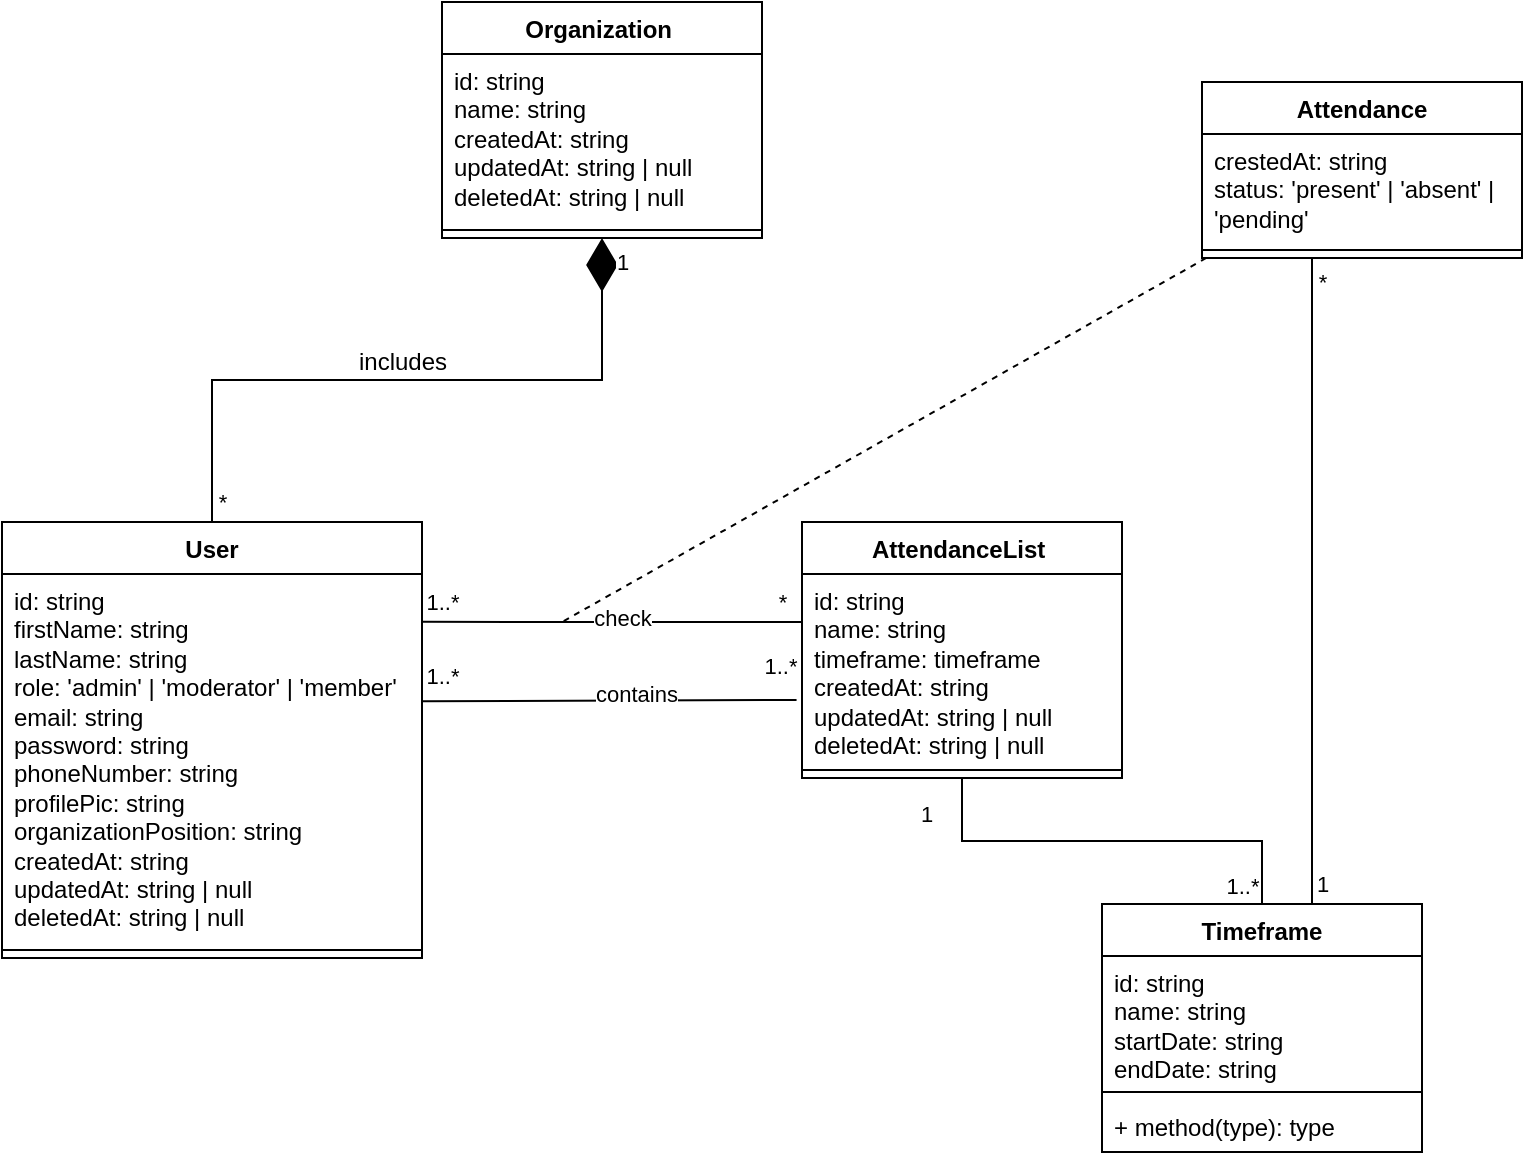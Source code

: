 <mxfile>
    <diagram name="Page-1" id="Ppz9rCesLnvRSVWO5CiU">
        <mxGraphModel dx="1556" dy="1096" grid="1" gridSize="10" guides="1" tooltips="1" connect="1" arrows="1" fold="1" page="1" pageScale="1" pageWidth="827" pageHeight="1169" math="0" shadow="0">
            <root>
                <mxCell id="0"/>
                <mxCell id="1" parent="0"/>
                <mxCell id="rMys9Uhp00rUm3WxVpPg-1" value="Organization&amp;nbsp;" style="swimlane;fontStyle=1;align=center;verticalAlign=top;childLayout=stackLayout;horizontal=1;startSize=26;horizontalStack=0;resizeParent=1;resizeParentMax=0;resizeLast=0;collapsible=1;marginBottom=0;whiteSpace=wrap;html=1;" parent="1" vertex="1">
                    <mxGeometry x="280" y="10" width="160" height="118" as="geometry"/>
                </mxCell>
                <mxCell id="rMys9Uhp00rUm3WxVpPg-2" value="&lt;div&gt;id: string&lt;/div&gt;name: string&lt;div&gt;&lt;div&gt;createdAt: string&lt;/div&gt;&lt;div&gt;updatedAt: string | null&lt;/div&gt;&lt;div&gt;deletedAt: string | null&lt;/div&gt;&lt;/div&gt;" style="text;strokeColor=none;fillColor=none;align=left;verticalAlign=top;spacingLeft=4;spacingRight=4;overflow=hidden;rotatable=0;points=[[0,0.5],[1,0.5]];portConstraint=eastwest;whiteSpace=wrap;html=1;" parent="rMys9Uhp00rUm3WxVpPg-1" vertex="1">
                    <mxGeometry y="26" width="160" height="84" as="geometry"/>
                </mxCell>
                <mxCell id="rMys9Uhp00rUm3WxVpPg-3" value="" style="line;strokeWidth=1;fillColor=none;align=left;verticalAlign=middle;spacingTop=-1;spacingLeft=3;spacingRight=3;rotatable=0;labelPosition=right;points=[];portConstraint=eastwest;strokeColor=inherit;" parent="rMys9Uhp00rUm3WxVpPg-1" vertex="1">
                    <mxGeometry y="110" width="160" height="8" as="geometry"/>
                </mxCell>
                <mxCell id="rMys9Uhp00rUm3WxVpPg-5" value="User" style="swimlane;fontStyle=1;align=center;verticalAlign=top;childLayout=stackLayout;horizontal=1;startSize=26;horizontalStack=0;resizeParent=1;resizeParentMax=0;resizeLast=0;collapsible=1;marginBottom=0;whiteSpace=wrap;html=1;" parent="1" vertex="1">
                    <mxGeometry x="60" y="270" width="210" height="218" as="geometry"/>
                </mxCell>
                <mxCell id="rMys9Uhp00rUm3WxVpPg-6" value="id: string&lt;div&gt;firstName: string&lt;/div&gt;&lt;div&gt;lastName: string&lt;/div&gt;&lt;div&gt;role: 'admin' | 'moderator' | 'member'&lt;/div&gt;&lt;div&gt;email: string&lt;/div&gt;&lt;div&gt;password: string&lt;/div&gt;&lt;div&gt;phoneNumber: string&lt;/div&gt;&lt;div&gt;profilePic: string&lt;/div&gt;&lt;div&gt;organizationPosition: string&lt;/div&gt;&lt;div&gt;createdAt: string&lt;/div&gt;&lt;div&gt;updatedAt: string | null&lt;/div&gt;&lt;div&gt;deletedAt: string | null&lt;/div&gt;&lt;div&gt;&lt;br&gt;&lt;/div&gt;" style="text;strokeColor=none;fillColor=none;align=left;verticalAlign=top;spacingLeft=4;spacingRight=4;overflow=hidden;rotatable=0;points=[[0,0.5],[1,0.5]];portConstraint=eastwest;whiteSpace=wrap;html=1;" parent="rMys9Uhp00rUm3WxVpPg-5" vertex="1">
                    <mxGeometry y="26" width="210" height="184" as="geometry"/>
                </mxCell>
                <mxCell id="rMys9Uhp00rUm3WxVpPg-7" value="" style="line;strokeWidth=1;fillColor=none;align=left;verticalAlign=middle;spacingTop=-1;spacingLeft=3;spacingRight=3;rotatable=0;labelPosition=right;points=[];portConstraint=eastwest;strokeColor=inherit;" parent="rMys9Uhp00rUm3WxVpPg-5" vertex="1">
                    <mxGeometry y="210" width="210" height="8" as="geometry"/>
                </mxCell>
                <mxCell id="rMys9Uhp00rUm3WxVpPg-9" value="AttendanceList&amp;nbsp;" style="swimlane;fontStyle=1;align=center;verticalAlign=top;childLayout=stackLayout;horizontal=1;startSize=26;horizontalStack=0;resizeParent=1;resizeParentMax=0;resizeLast=0;collapsible=1;marginBottom=0;whiteSpace=wrap;html=1;" parent="1" vertex="1">
                    <mxGeometry x="460" y="270" width="160" height="128" as="geometry"/>
                </mxCell>
                <mxCell id="rMys9Uhp00rUm3WxVpPg-10" value="id: string&lt;div&gt;name: string&lt;/div&gt;&lt;div&gt;timeframe: timeframe&lt;/div&gt;&lt;div&gt;&lt;div&gt;createdAt: string&lt;/div&gt;&lt;div&gt;updatedAt: string | null&lt;/div&gt;&lt;div&gt;deletedAt: string | null&lt;/div&gt;&lt;/div&gt;" style="text;strokeColor=none;fillColor=none;align=left;verticalAlign=top;spacingLeft=4;spacingRight=4;overflow=hidden;rotatable=0;points=[[0,0.5],[1,0.5]];portConstraint=eastwest;whiteSpace=wrap;html=1;" parent="rMys9Uhp00rUm3WxVpPg-9" vertex="1">
                    <mxGeometry y="26" width="160" height="94" as="geometry"/>
                </mxCell>
                <mxCell id="rMys9Uhp00rUm3WxVpPg-11" value="" style="line;strokeWidth=1;fillColor=none;align=left;verticalAlign=middle;spacingTop=-1;spacingLeft=3;spacingRight=3;rotatable=0;labelPosition=right;points=[];portConstraint=eastwest;strokeColor=inherit;" parent="rMys9Uhp00rUm3WxVpPg-9" vertex="1">
                    <mxGeometry y="120" width="160" height="8" as="geometry"/>
                </mxCell>
                <mxCell id="rMys9Uhp00rUm3WxVpPg-19" value="" style="endArrow=diamondThin;endFill=1;endSize=24;html=1;rounded=0;edgeStyle=elbowEdgeStyle;elbow=vertical;" parent="1" source="rMys9Uhp00rUm3WxVpPg-5" target="rMys9Uhp00rUm3WxVpPg-1" edge="1">
                    <mxGeometry width="160" relative="1" as="geometry">
                        <mxPoint x="300" y="260" as="sourcePoint"/>
                        <mxPoint x="460" y="260" as="targetPoint"/>
                    </mxGeometry>
                </mxCell>
                <mxCell id="rMys9Uhp00rUm3WxVpPg-20" value="1" style="edgeLabel;html=1;align=center;verticalAlign=middle;resizable=0;points=[];" parent="rMys9Uhp00rUm3WxVpPg-19" vertex="1" connectable="0">
                    <mxGeometry x="-0.284" relative="1" as="geometry">
                        <mxPoint x="155" y="-59" as="offset"/>
                    </mxGeometry>
                </mxCell>
                <mxCell id="rMys9Uhp00rUm3WxVpPg-21" value="*" style="edgeLabel;html=1;align=center;verticalAlign=middle;resizable=0;points=[];" parent="rMys9Uhp00rUm3WxVpPg-19" vertex="1" connectable="0">
                    <mxGeometry x="-0.379" relative="1" as="geometry">
                        <mxPoint x="-29" y="61" as="offset"/>
                    </mxGeometry>
                </mxCell>
                <mxCell id="rMys9Uhp00rUm3WxVpPg-22" value="" style="endArrow=none;html=1;rounded=0;exitX=1;exitY=0.346;exitDx=0;exitDy=0;exitPerimeter=0;entryX=-0.017;entryY=0.67;entryDx=0;entryDy=0;entryPerimeter=0;" parent="1" source="rMys9Uhp00rUm3WxVpPg-6" target="rMys9Uhp00rUm3WxVpPg-10" edge="1">
                    <mxGeometry width="50" height="50" relative="1" as="geometry">
                        <mxPoint x="360" y="360" as="sourcePoint"/>
                        <mxPoint x="450" y="360" as="targetPoint"/>
                    </mxGeometry>
                </mxCell>
                <mxCell id="rMys9Uhp00rUm3WxVpPg-23" value="1..*" style="edgeLabel;html=1;align=center;verticalAlign=middle;resizable=0;points=[];" parent="rMys9Uhp00rUm3WxVpPg-22" vertex="1" connectable="0">
                    <mxGeometry x="-0.833" y="1" relative="1" as="geometry">
                        <mxPoint x="-6" y="-12" as="offset"/>
                    </mxGeometry>
                </mxCell>
                <mxCell id="3" value="contains" style="edgeLabel;html=1;align=center;verticalAlign=middle;resizable=0;points=[];" vertex="1" connectable="0" parent="rMys9Uhp00rUm3WxVpPg-22">
                    <mxGeometry x="0.142" y="4" relative="1" as="geometry">
                        <mxPoint as="offset"/>
                    </mxGeometry>
                </mxCell>
                <mxCell id="rMys9Uhp00rUm3WxVpPg-24" value="1..*" style="edgeLabel;html=1;align=center;verticalAlign=middle;resizable=0;points=[];" parent="1" vertex="1" connectable="0">
                    <mxGeometry x="389.996" y="359.996" as="geometry">
                        <mxPoint x="59" y="-18" as="offset"/>
                    </mxGeometry>
                </mxCell>
                <mxCell id="rMys9Uhp00rUm3WxVpPg-25" value="Attendance" style="swimlane;fontStyle=1;align=center;verticalAlign=top;childLayout=stackLayout;horizontal=1;startSize=26;horizontalStack=0;resizeParent=1;resizeParentMax=0;resizeLast=0;collapsible=1;marginBottom=0;whiteSpace=wrap;html=1;" parent="1" vertex="1">
                    <mxGeometry x="660" y="50" width="160" height="88" as="geometry"/>
                </mxCell>
                <mxCell id="rMys9Uhp00rUm3WxVpPg-26" value="&lt;div&gt;crestedAt: string&lt;/div&gt;&lt;div&gt;status: 'present' | 'absent' | 'pending'&lt;/div&gt;" style="text;strokeColor=none;fillColor=none;align=left;verticalAlign=top;spacingLeft=4;spacingRight=4;overflow=hidden;rotatable=0;points=[[0,0.5],[1,0.5]];portConstraint=eastwest;whiteSpace=wrap;html=1;" parent="rMys9Uhp00rUm3WxVpPg-25" vertex="1">
                    <mxGeometry y="26" width="160" height="54" as="geometry"/>
                </mxCell>
                <mxCell id="rMys9Uhp00rUm3WxVpPg-27" value="" style="line;strokeWidth=1;fillColor=none;align=left;verticalAlign=middle;spacingTop=-1;spacingLeft=3;spacingRight=3;rotatable=0;labelPosition=right;points=[];portConstraint=eastwest;strokeColor=inherit;" parent="rMys9Uhp00rUm3WxVpPg-25" vertex="1">
                    <mxGeometry y="80" width="160" height="8" as="geometry"/>
                </mxCell>
                <mxCell id="rMys9Uhp00rUm3WxVpPg-29" value="" style="endArrow=none;dashed=1;html=1;rounded=0;" parent="1" source="rMys9Uhp00rUm3WxVpPg-25" edge="1">
                    <mxGeometry width="50" height="50" relative="1" as="geometry">
                        <mxPoint x="360" y="520" as="sourcePoint"/>
                        <mxPoint x="340" y="320" as="targetPoint"/>
                    </mxGeometry>
                </mxCell>
                <mxCell id="rMys9Uhp00rUm3WxVpPg-30" value="Timeframe" style="swimlane;fontStyle=1;align=center;verticalAlign=top;childLayout=stackLayout;horizontal=1;startSize=26;horizontalStack=0;resizeParent=1;resizeParentMax=0;resizeLast=0;collapsible=1;marginBottom=0;whiteSpace=wrap;html=1;" parent="1" vertex="1">
                    <mxGeometry x="610" y="461" width="160" height="124" as="geometry"/>
                </mxCell>
                <mxCell id="rMys9Uhp00rUm3WxVpPg-31" value="id: string&lt;div&gt;name: string&lt;br&gt;&lt;div&gt;startDate: string&lt;/div&gt;&lt;div&gt;endDate: string&lt;/div&gt;&lt;/div&gt;" style="text;strokeColor=none;fillColor=none;align=left;verticalAlign=top;spacingLeft=4;spacingRight=4;overflow=hidden;rotatable=0;points=[[0,0.5],[1,0.5]];portConstraint=eastwest;whiteSpace=wrap;html=1;" parent="rMys9Uhp00rUm3WxVpPg-30" vertex="1">
                    <mxGeometry y="26" width="160" height="64" as="geometry"/>
                </mxCell>
                <mxCell id="rMys9Uhp00rUm3WxVpPg-32" value="" style="line;strokeWidth=1;fillColor=none;align=left;verticalAlign=middle;spacingTop=-1;spacingLeft=3;spacingRight=3;rotatable=0;labelPosition=right;points=[];portConstraint=eastwest;strokeColor=inherit;" parent="rMys9Uhp00rUm3WxVpPg-30" vertex="1">
                    <mxGeometry y="90" width="160" height="8" as="geometry"/>
                </mxCell>
                <mxCell id="rMys9Uhp00rUm3WxVpPg-33" value="+ method(type): type" style="text;strokeColor=none;fillColor=none;align=left;verticalAlign=top;spacingLeft=4;spacingRight=4;overflow=hidden;rotatable=0;points=[[0,0.5],[1,0.5]];portConstraint=eastwest;whiteSpace=wrap;html=1;" parent="rMys9Uhp00rUm3WxVpPg-30" vertex="1">
                    <mxGeometry y="98" width="160" height="26" as="geometry"/>
                </mxCell>
                <mxCell id="2" value="includes" style="text;html=1;align=center;verticalAlign=middle;resizable=0;points=[];autosize=1;strokeColor=none;fillColor=none;" vertex="1" parent="1">
                    <mxGeometry x="225" y="175" width="70" height="30" as="geometry"/>
                </mxCell>
                <mxCell id="8" value="" style="endArrow=none;html=1;edgeStyle=orthogonalEdgeStyle;rounded=0;" edge="1" parent="1" source="rMys9Uhp00rUm3WxVpPg-9" target="rMys9Uhp00rUm3WxVpPg-30">
                    <mxGeometry width="50" height="50" relative="1" as="geometry">
                        <mxPoint x="670" y="340" as="sourcePoint"/>
                        <mxPoint x="720" y="290" as="targetPoint"/>
                    </mxGeometry>
                </mxCell>
                <mxCell id="9" value="1" style="edgeLabel;html=1;align=center;verticalAlign=middle;resizable=0;points=[];" vertex="1" connectable="0" parent="8">
                    <mxGeometry x="-0.58" y="-2" relative="1" as="geometry">
                        <mxPoint x="-31" y="-16" as="offset"/>
                    </mxGeometry>
                </mxCell>
                <mxCell id="10" value="1..*" style="edgeLabel;html=1;align=center;verticalAlign=middle;resizable=0;points=[];" vertex="1" connectable="0" parent="8">
                    <mxGeometry x="0.759" relative="1" as="geometry">
                        <mxPoint x="-10" y="16" as="offset"/>
                    </mxGeometry>
                </mxCell>
                <mxCell id="11" value="" style="endArrow=none;html=1;rounded=0;exitX=1;exitY=0.13;exitDx=0;exitDy=0;exitPerimeter=0;" edge="1" parent="1" source="rMys9Uhp00rUm3WxVpPg-6">
                    <mxGeometry width="50" height="50" relative="1" as="geometry">
                        <mxPoint x="330" y="320" as="sourcePoint"/>
                        <mxPoint x="460" y="320" as="targetPoint"/>
                    </mxGeometry>
                </mxCell>
                <mxCell id="12" value="check" style="edgeLabel;html=1;align=center;verticalAlign=middle;resizable=0;points=[];" vertex="1" connectable="0" parent="11">
                    <mxGeometry x="0.047" y="2" relative="1" as="geometry">
                        <mxPoint as="offset"/>
                    </mxGeometry>
                </mxCell>
                <mxCell id="14" value="*" style="edgeLabel;html=1;align=center;verticalAlign=middle;resizable=0;points=[];" vertex="1" connectable="0" parent="11">
                    <mxGeometry x="0.629" relative="1" as="geometry">
                        <mxPoint x="25" y="-10" as="offset"/>
                    </mxGeometry>
                </mxCell>
                <mxCell id="15" value="1..*" style="edgeLabel;html=1;align=center;verticalAlign=middle;resizable=0;points=[];" vertex="1" connectable="0" parent="11">
                    <mxGeometry x="-0.84" relative="1" as="geometry">
                        <mxPoint x="-5" y="-10" as="offset"/>
                    </mxGeometry>
                </mxCell>
                <mxCell id="16" value="" style="endArrow=none;html=1;rounded=0;edgeStyle=elbowEdgeStyle;" edge="1" parent="1" source="rMys9Uhp00rUm3WxVpPg-30" target="rMys9Uhp00rUm3WxVpPg-25">
                    <mxGeometry width="50" height="50" relative="1" as="geometry">
                        <mxPoint x="750" y="270" as="sourcePoint"/>
                        <mxPoint x="800" y="220" as="targetPoint"/>
                    </mxGeometry>
                </mxCell>
                <mxCell id="17" value="1" style="edgeLabel;html=1;align=center;verticalAlign=middle;resizable=0;points=[];" vertex="1" connectable="0" parent="16">
                    <mxGeometry x="-0.502" relative="1" as="geometry">
                        <mxPoint x="5" y="70" as="offset"/>
                    </mxGeometry>
                </mxCell>
                <mxCell id="18" value="*" style="edgeLabel;html=1;align=center;verticalAlign=middle;resizable=0;points=[];" vertex="1" connectable="0" parent="16">
                    <mxGeometry x="0.821" y="2" relative="1" as="geometry">
                        <mxPoint x="7" y="-17" as="offset"/>
                    </mxGeometry>
                </mxCell>
            </root>
        </mxGraphModel>
    </diagram>
</mxfile>